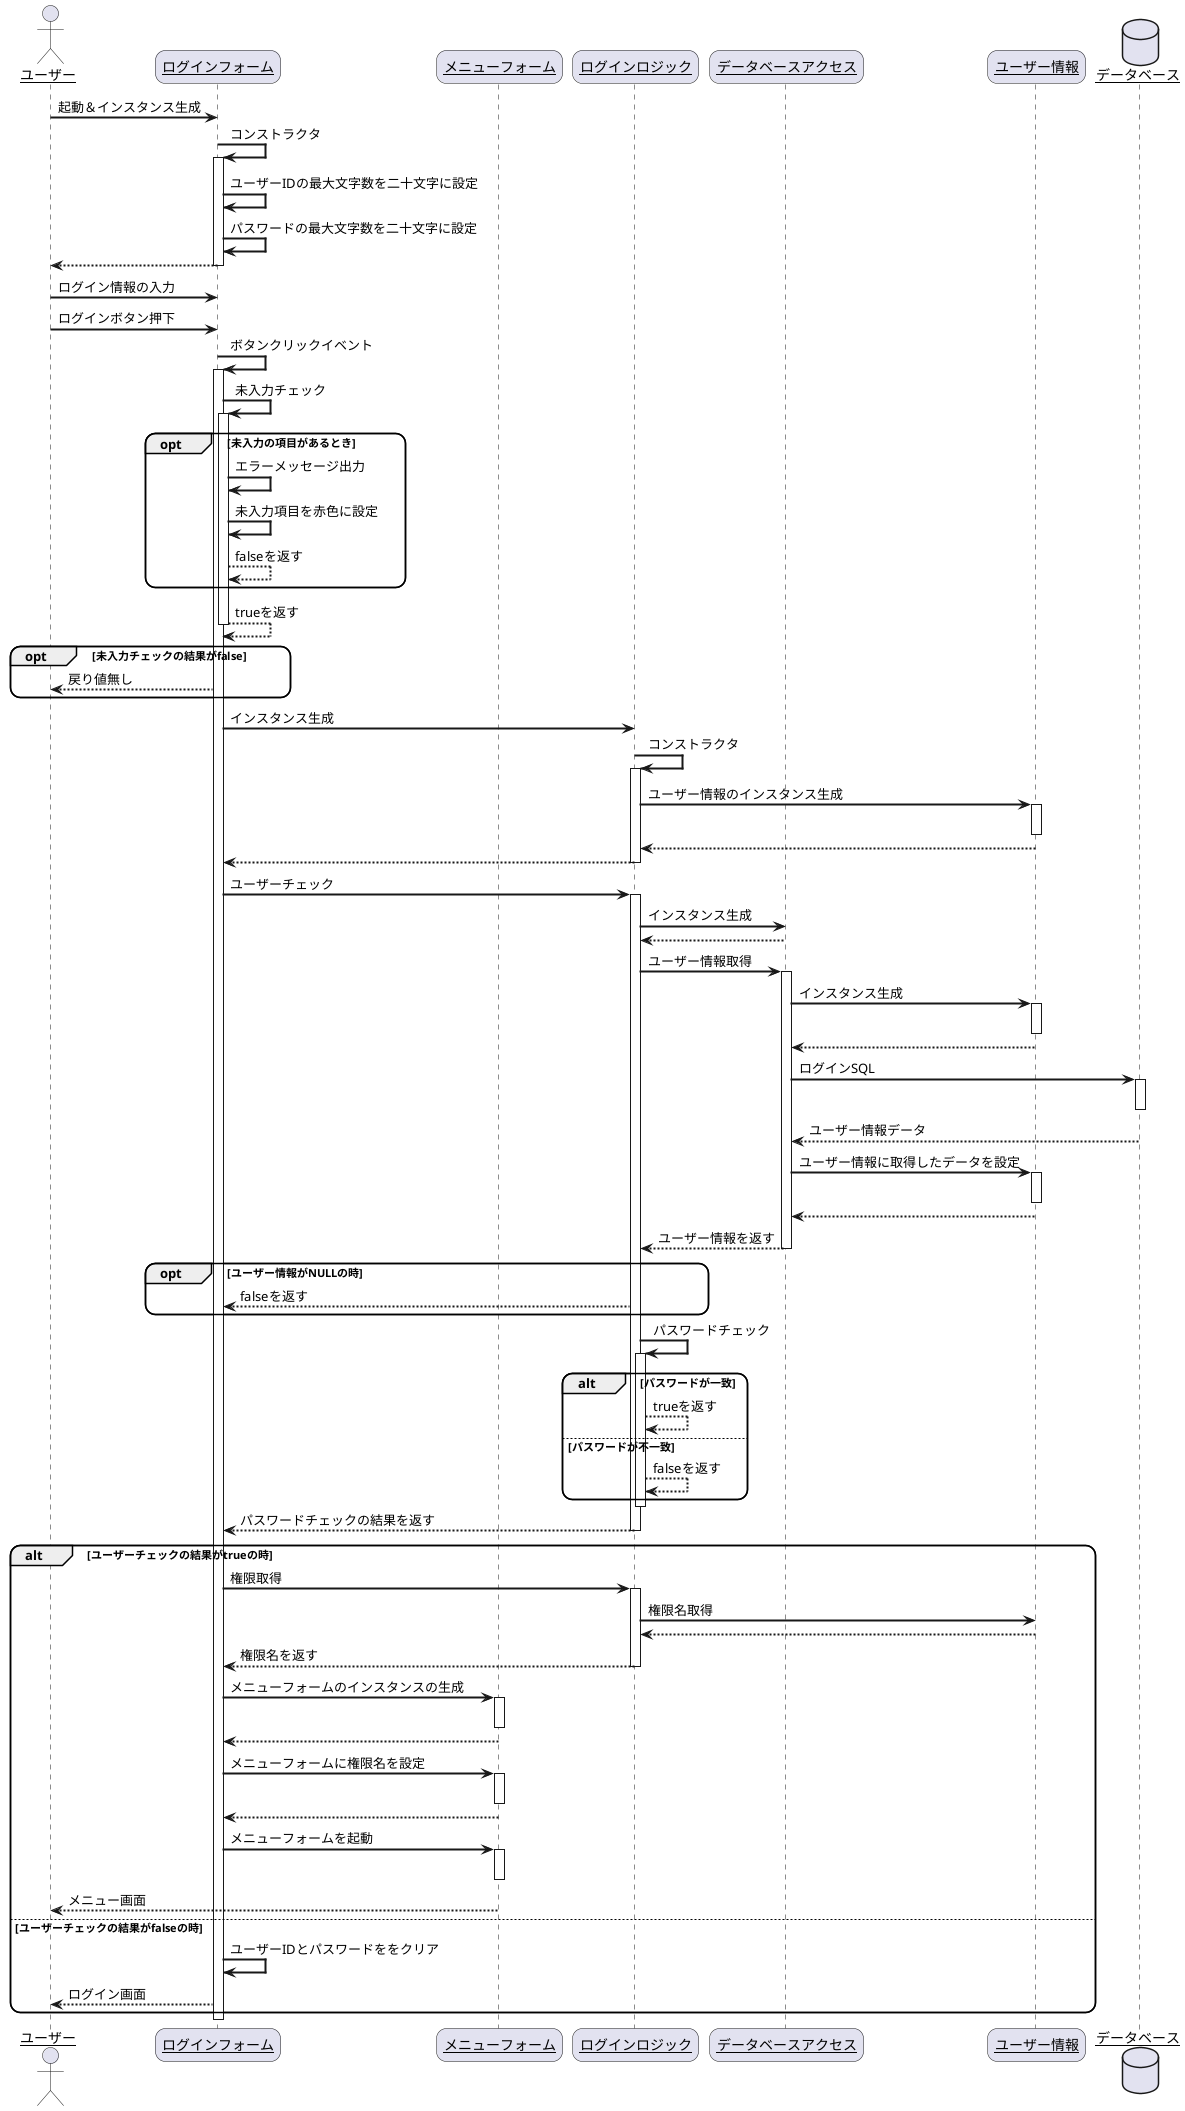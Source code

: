 @startuml
skinparam sequenceArrowThickness 2
skinparam roundcorner 20
skinparam maxmessagesize 60
skinparam sequenceParticipant underline

actor "ユーザー" as user
participant "ログインフォーム" as login_form
participant "メニューフォーム" as menu_form
participant "ログインロジック" as login_logic
participant "データベースアクセス" as data_acces
participant "ユーザー情報" as user_info
database "データベース" as db

user -> login_form: 起動＆インスタンス生成
login_form -> login_form: コンストラクタ
activate login_form
login_form -> login_form:ユーザーIDの最大文字数を二十文字に設定
login_form -> login_form:パスワードの最大文字数を二十文字に設定

login_form --> user:
deactivate login_form
user -> login_form: ログイン情報の入力
user -> login_form: ログインボタン押下
login_form -> login_form: ボタンクリックイベント
activate login_form

login_form -> login_form: 未入力チェック
activate login_form
opt 未入力の項目があるとき
    login_form -> login_form: エラーメッセージ出力
    login_form -> login_form: 未入力項目を赤色に設定
    login_form --> login_form:falseを返す
end
login_form --> login_form:trueを返す
deactivate login_form
opt 未入力チェックの結果がfalse
    login_form --> user:戻り値無し
end
login_form -> login_logic: インスタンス生成
login_logic -> login_logic: コンストラクタ
activate login_logic
login_logic -> user_info: ユーザー情報のインスタンス生成
activate user_info
deactivate user_info
user_info --> login_logic:
login_logic --> login_form:
deactivate login_logic
login_form -> login_logic: ユーザーチェック
activate login_logic
login_logic -> data_acces: インスタンス生成
data_acces --> login_logic:
login_logic -> data_acces: ユーザー情報取得
activate data_acces

data_acces -> user_info: インスタンス生成
activate user_info
deactivate user_info
user_info --> data_acces:
data_acces -> db: ログインSQL
activate db
deactivate db
db --> data_acces: ユーザー情報データ
data_acces -> user_info: ユーザー情報に取得したデータを設定
activate user_info
deactivate user_info
user_info --> data_acces:
data_acces --> login_logic: ユーザー情報を返す
deactivate data_acces
opt ユーザー情報がNULLの時
    login_logic --> login_form: falseを返す
end
login_logic -> login_logic: パスワードチェック
activate login_logic
alt パスワードが一致
    login_logic --> login_logic: trueを返す
else パスワードが不一致
    login_logic --> login_logic: falseを返す
end
deactivate login_logic
login_logic --> login_form: パスワードチェックの結果を返す
deactivate login_logic
deactivate login_logic
alt ユーザーチェックの結果がtrueの時
    login_form -> login_logic: 権限取得
    activate login_logic
    login_logic -> user_info: 権限名取得
    user_info --> login_logic: 
    login_logic --> login_form: 権限名を返す
    deactivate login_logic
    login_form -> menu_form: メニューフォームのインスタンスの生成
    activate menu_form
    deactivate menu_form
    menu_form --> login_form: 
    login_form -> menu_form: メニューフォームに権限名を設定
    activate menu_form
    deactivate menu_form
    menu_form --> login_form: 
    login_form -> menu_form: メニューフォームを起動
    activate menu_form
    deactivate menu_form
    menu_form --> user: メニュー画面
else ユーザーチェックの結果がfalseの時
    login_form -> login_form: ユーザーIDとパスワードををクリア
    login_form --> user: ログイン画面
end
deactivate login_form

@enduml